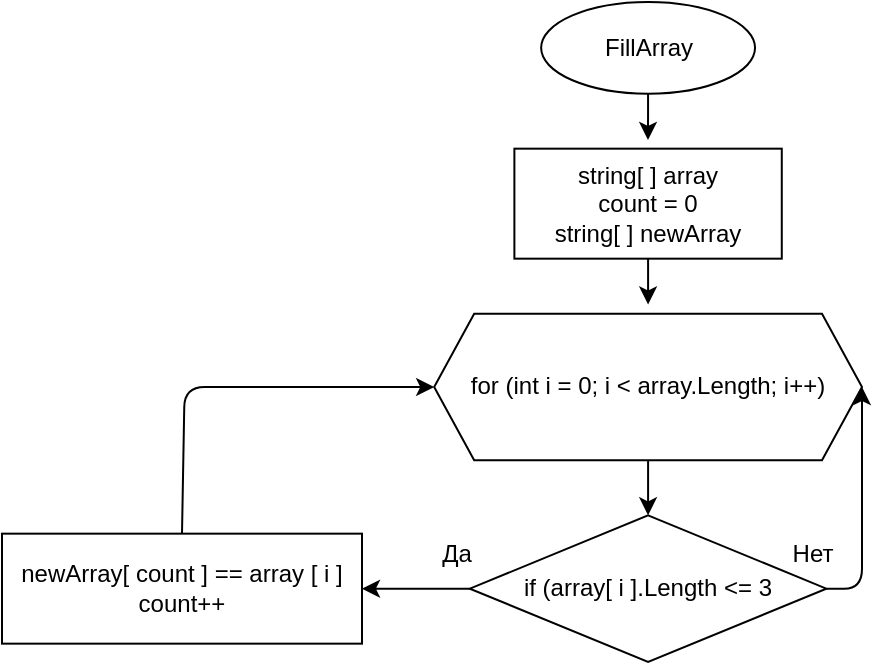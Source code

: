 <mxfile>
    <diagram id="i4nOi7zlo9NLRjpyxxta" name="Page-1">
        <mxGraphModel dx="653" dy="339" grid="1" gridSize="10" guides="1" tooltips="1" connect="1" arrows="1" fold="1" page="1" pageScale="1" pageWidth="827" pageHeight="1169" math="0" shadow="0">
            <root>
                <mxCell id="0"/>
                <mxCell id="1" parent="0"/>
                <mxCell id="50" value="" style="group" parent="1" vertex="1" connectable="0">
                    <mxGeometry x="20" y="20" width="410" height="330" as="geometry"/>
                </mxCell>
                <mxCell id="37" value="" style="group" parent="50" vertex="1" connectable="0">
                    <mxGeometry x="240.652" width="133.696" height="151.25" as="geometry"/>
                </mxCell>
                <mxCell id="2" value="FillArray" style="ellipse;whiteSpace=wrap;html=1;" parent="37" vertex="1">
                    <mxGeometry x="8.913" width="106.957" height="45.833" as="geometry"/>
                </mxCell>
                <mxCell id="6" value="" style="edgeStyle=none;html=1;" parent="37" edge="1">
                    <mxGeometry relative="1" as="geometry">
                        <mxPoint x="62.391" y="123.75" as="sourcePoint"/>
                        <mxPoint x="62.391" y="151.25" as="targetPoint"/>
                    </mxGeometry>
                </mxCell>
                <mxCell id="4" value="" style="edgeStyle=none;html=1;" parent="37" source="2" edge="1">
                    <mxGeometry relative="1" as="geometry">
                        <mxPoint x="62.348" y="69" as="targetPoint"/>
                    </mxGeometry>
                </mxCell>
                <mxCell id="49" value="&lt;span&gt;string[ ] array&lt;br&gt;&lt;/span&gt;count = 0&lt;br&gt;&lt;span&gt;string[ ] newArray&lt;/span&gt;" style="rounded=0;whiteSpace=wrap;html=1;" parent="37" vertex="1">
                    <mxGeometry x="-4.457" y="73.333" width="133.696" height="55" as="geometry"/>
                </mxCell>
                <mxCell id="40" value="for (int i = 0; i &amp;lt; array.Length; i++)" style="shape=hexagon;perimeter=hexagonPerimeter2;whiteSpace=wrap;html=1;fixedSize=1;" parent="50" vertex="1">
                    <mxGeometry x="196.087" y="155.833" width="213.913" height="73.333" as="geometry"/>
                </mxCell>
                <mxCell id="45" style="edgeStyle=none;html=1;exitX=1;exitY=0.5;exitDx=0;exitDy=0;entryX=1;entryY=0.5;entryDx=0;entryDy=0;" parent="50" source="41" target="40" edge="1">
                    <mxGeometry relative="1" as="geometry">
                        <Array as="points">
                            <mxPoint x="410" y="293.333"/>
                        </Array>
                    </mxGeometry>
                </mxCell>
                <mxCell id="41" value="if (array[ i ].Length &amp;lt;= 3" style="rhombus;whiteSpace=wrap;html=1;" parent="50" vertex="1">
                    <mxGeometry x="213.913" y="256.667" width="178.261" height="73.333" as="geometry"/>
                </mxCell>
                <mxCell id="42" value="" style="edgeStyle=none;html=1;" parent="50" source="40" target="41" edge="1">
                    <mxGeometry relative="1" as="geometry"/>
                </mxCell>
                <mxCell id="43" value="Да" style="text;html=1;align=center;verticalAlign=middle;resizable=0;points=[];autosize=1;strokeColor=none;fillColor=none;" parent="50" vertex="1">
                    <mxGeometry x="191.63" y="265.833" width="30" height="20" as="geometry"/>
                </mxCell>
                <mxCell id="44" value="Нет" style="text;html=1;align=center;verticalAlign=middle;resizable=0;points=[];autosize=1;strokeColor=none;fillColor=none;" parent="50" vertex="1">
                    <mxGeometry x="365.435" y="265.833" width="40" height="20" as="geometry"/>
                </mxCell>
                <mxCell id="48" style="edgeStyle=none;html=1;exitX=0.5;exitY=0;exitDx=0;exitDy=0;entryX=0;entryY=0.5;entryDx=0;entryDy=0;" parent="50" source="46" target="40" edge="1">
                    <mxGeometry relative="1" as="geometry">
                        <Array as="points">
                            <mxPoint x="71.304" y="192.5"/>
                        </Array>
                    </mxGeometry>
                </mxCell>
                <mxCell id="46" value="newArray[ count ] == array [ i ]&lt;br&gt;count++" style="whiteSpace=wrap;html=1;" parent="50" vertex="1">
                    <mxGeometry x="-20" y="265.83" width="180" height="55" as="geometry"/>
                </mxCell>
                <mxCell id="47" value="" style="edgeStyle=none;html=1;" parent="50" source="41" target="46" edge="1">
                    <mxGeometry relative="1" as="geometry"/>
                </mxCell>
            </root>
        </mxGraphModel>
    </diagram>
</mxfile>